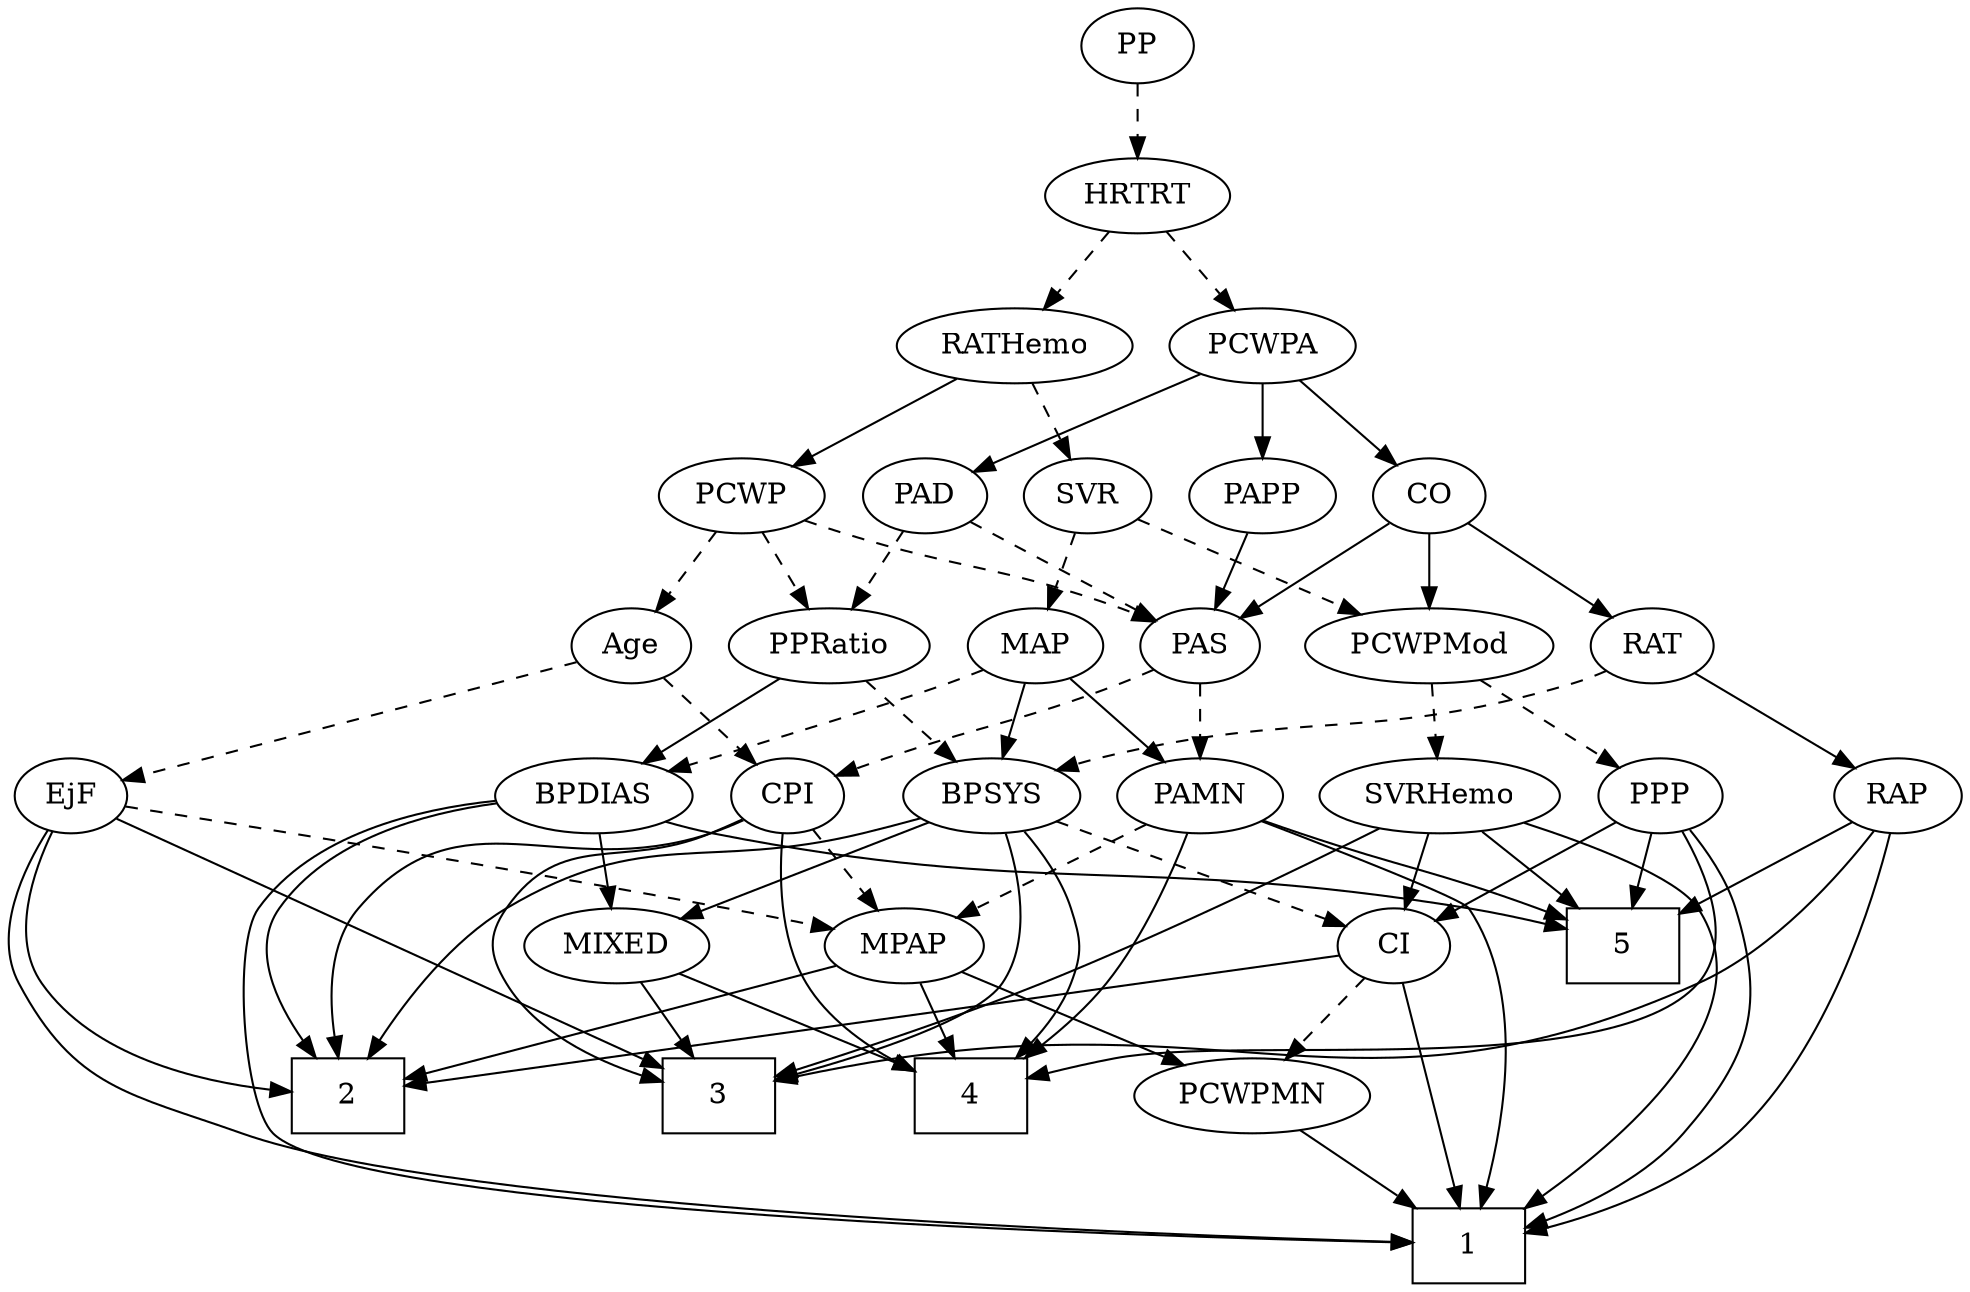 strict digraph {
	graph [bb="0,0,854.25,612"];
	node [label="\N"];
	1	[height=0.5,
		pos="222.95,18",
		shape=box,
		width=0.75];
	2	[height=0.5,
		pos="776.95,90",
		shape=box,
		width=0.75];
	3	[height=0.5,
		pos="381.95,90",
		shape=box,
		width=0.75];
	4	[height=0.5,
		pos="582.95,90",
		shape=box,
		width=0.75];
	5	[height=0.5,
		pos="140.95,162",
		shape=box,
		width=0.75];
	Age	[height=0.5,
		pos="594.95,306",
		width=0.75];
	EjF	[height=0.5,
		pos="694.95,234",
		width=0.75];
	Age -> EjF	[pos="e,676.89,247.64 612.83,292.49 628.23,281.7 650.69,265.98 668.23,253.7",
		style=dashed];
	CPI	[height=0.5,
		pos="520.95,234",
		width=0.75];
	Age -> CPI	[pos="e,535.9,249.14 579.97,290.83 569.44,280.87 555.17,267.37 543.29,256.14",
		style=dashed];
	EjF -> 1	[pos="e,250.18,19.415 721.99,232.37 757.25,229.93 817.75,219.78 845.95,180 860.01,160.16 846.32,82.651 834.95,72 792.98,32.68 387.2,21.993 \
260.53,19.603",
		style=solid];
	EjF -> 2	[pos="e,804.02,103.28 722.03,232.52 757.7,230.24 819.25,220.31 847.95,180 857.23,166.97 855.12,158.3 847.95,144 840.43,129 826.42,117.16 \
812.82,108.51",
		style=solid];
	EjF -> 3	[pos="e,409.28,104.42 676.18,220.63 647.27,201.99 589.65,166.49 536.95,144 488.91,123.5 471.43,127.33 418.79,108.01",
		style=solid];
	MPAP	[height=0.5,
		pos="694.95,162",
		width=0.97491];
	EjF -> MPAP	[pos="e,694.95,180.1 694.95,215.7 694.95,207.98 694.95,198.71 694.95,190.11",
		style=dashed];
	RAP	[height=0.5,
		pos="27.948,234",
		width=0.77632];
	RAP -> 1	[pos="e,195.74,22.314 29.098,215.99 32.174,183.67 43.302,112.96 82.948,72 110.31,43.728 154.27,30.36 185.63,24.155",
		style=solid];
	RAP -> 3	[pos="e,354.83,93.486 35.537,216.55 45.9,196.06 66.494,161.6 94.948,144 136.26,118.44 276.69,101.44 344.59,94.511",
		style=solid];
	RAP -> 5	[pos="e,113.75,179.85 47.373,220.97 63.171,211.18 85.892,197.11 104.99,185.28",
		style=solid];
	MIXED	[height=0.5,
		pos="487.95,162",
		width=1.1193];
	MIXED -> 3	[pos="e,407.74,108.03 466.24,146.67 451.93,137.22 432.88,124.63 416.51,113.82",
		style=solid];
	MIXED -> 4	[pos="e,559.82,108.04 508.09,146.15 520.75,136.83 537.34,124.61 551.68,114.04",
		style=solid];
	MPAP -> 2	[pos="e,756.99,108.04 712.34,146.15 723.06,137 737.05,125.06 749.27,114.63",
		style=solid];
	MPAP -> 4	[pos="e,610.15,108 673.62,147.67 658.13,137.99 636.8,124.66 618.72,113.36",
		style=solid];
	PCWPMN	[height=0.5,
		pos="476.95,90",
		width=1.3902];
	MPAP -> PCWPMN	[pos="e,512.91,102.55 666,151.7 629.36,139.94 565.82,119.54 522.61,105.66",
		style=solid];
	BPSYS	[height=0.5,
		pos="436.95,234",
		width=1.0471];
	BPSYS -> 2	[pos="e,774.7,108.14 465.09,221.98 471.54,219.75 478.42,217.6 484.95,216 595.68,188.83 648.46,249.37 738.95,180 758.36,165.12 767.99,138.37 \
772.67,118.07",
		style=solid];
	BPSYS -> 3	[pos="e,385.16,108.18 425.7,216.41 419.21,206.25 411.3,192.78 405.95,180 397.53,159.88 391.27,135.97 387.26,118",
		style=solid];
	BPSYS -> 4	[pos="e,577.54,108.31 466.65,222.81 488.3,214.17 517.18,199.97 536.95,180 554.35,162.42 566.61,136.91 574.08,117.7",
		style=solid];
	BPSYS -> MIXED	[pos="e,475.83,179.63 448.78,216.76 455.06,208.14 462.91,197.36 469.93,187.73",
		style=solid];
	CI	[height=0.5,
		pos="250.95,162",
		width=0.75];
	BPSYS -> CI	[pos="e,274.05,171.69 408.29,222.22 374.57,209.53 318.72,188.51 283.43,175.22",
		style=dashed];
	PAD	[height=0.5,
		pos="478.95,378",
		width=0.79437];
	PAS	[height=0.5,
		pos="345.95,306",
		width=0.75];
	PAD -> PAS	[pos="e,366.82,317.99 457.58,365.75 435.44,354.1 400.67,335.8 375.82,322.72",
		style=dashed];
	PPRatio	[height=0.5,
		pos="509.95,306",
		width=1.1013];
	PAD -> PPRatio	[pos="e,502.44,323.96 486.29,360.41 489.87,352.34 494.26,342.43 498.28,333.35",
		style=dashed];
	CO	[height=0.5,
		pos="248.95,378",
		width=0.75];
	CO -> PAS	[pos="e,328.27,319.76 266.74,364.16 281.64,353.41 303.12,337.91 319.95,325.76",
		style=solid];
	RAT	[height=0.5,
		pos="151.95,306",
		width=0.75827];
	CO -> RAT	[pos="e,169.63,319.76 231.16,364.16 216.25,353.41 194.78,337.91 177.94,325.76",
		style=solid];
	PCWPMod	[height=0.5,
		pos="248.95,306",
		width=1.4443];
	CO -> PCWPMod	[pos="e,248.95,324.1 248.95,359.7 248.95,351.98 248.95,342.71 248.95,334.11",
		style=solid];
	PAMN	[height=0.5,
		pos="343.95,234",
		width=1.011];
	PAS -> PAMN	[pos="e,344.44,252.1 345.45,287.7 345.23,279.98 344.97,270.71 344.72,262.11",
		style=dashed];
	PAS -> CPI	[pos="e,499.57,245.22 367.11,294.57 371.94,292.31 377.09,290 381.95,288 426.41,269.71 439.39,270.05 483.95,252 486.02,251.16 488.15,250.27 \
490.29,249.35",
		style=dashed];
	PAMN -> 1	[pos="e,215.91,36.28 312.71,224.51 278.29,214.44 226.27,196.89 214.95,180 187.98,139.76 201.14,80.332 212.49,46.059",
		style=solid];
	PAMN -> 4	[pos="e,555.8,100.84 357.23,217.13 374.35,197.57 405.86,164.41 438.95,144 441.36,142.51 504.32,119.54 546.18,104.33",
		style=solid];
	PAMN -> 5	[pos="e,168.18,174.63 313.55,223.82 280.82,213.76 227.32,196.8 181.95,180 180.55,179.48 179.12,178.94 177.69,178.39",
		style=solid];
	PAMN -> MPAP	[pos="e,661.12,166.84 371.41,221.92 377.45,219.75 383.86,217.64 389.95,216 481.25,191.41 591.11,175.59 650.9,168.1",
		style=dashed];
	RATHemo	[height=0.5,
		pos="434.95,450",
		width=1.3721];
	SVR	[height=0.5,
		pos="403.95,378",
		width=0.77632];
	RATHemo -> SVR	[pos="e,411.38,395.79 427.44,432.05 423.86,423.97 419.5,414.12 415.51,405.11",
		style=dashed];
	PCWP	[height=0.5,
		pos="560.95,378",
		width=0.97491];
	RATHemo -> PCWP	[pos="e,537.84,391.84 461.05,434.5 480.77,423.54 507.93,408.45 528.95,396.77",
		style=solid];
	CPI -> 2	[pos="e,781.65,108.1 541.5,222.11 546.45,219.82 551.8,217.61 556.95,216 649.4,187.04 707.3,252.16 771.95,180 786.74,163.49 786.54,137.59 \
783.5,117.97",
		style=solid];
	CPI -> 3	[pos="e,390.16,108.26 499.64,222.53 481.96,213.12 456.89,198.02 438.95,180 420.56,161.54 405.03,136.17 394.85,117.24",
		style=solid];
	CPI -> 4	[pos="e,595.31,108.33 542.56,222.91 565.9,211.51 600.71,192.88 607.95,180 618.98,160.37 610.41,135.52 600.41,117.08",
		style=solid];
	CPI -> MPAP	[pos="e,666.95,173.06 542.15,222.67 546.98,220.4 552.12,218.06 556.95,216 590.62,201.61 629.62,186.8 657.56,176.5",
		style=dashed];
	RAT -> RAP	[pos="e,48.551,246.63 131.75,293.6 111.6,282.22 80.436,264.63 57.508,251.69",
		style=solid];
	RAT -> BPSYS	[pos="e,408.51,245.93 172.51,294.15 177.46,291.86 182.81,289.64 187.95,288 274.4,260.38 301.22,275.23 388.95,252 392.15,251.15 395.45,\
250.19 398.74,249.16",
		style=dashed];
	SVR -> PCWPMod	[pos="e,279.54,320.66 381.66,366.72 376.81,364.5 371.71,362.16 366.95,360 341.01,348.21 311.79,335.09 288.93,324.85",
		style=dashed];
	MAP	[height=0.5,
		pos="421.95,306",
		width=0.84854];
	SVR -> MAP	[pos="e,417.51,324.28 408.3,360.05 410.31,352.26 412.74,342.82 414.98,334.08",
		style=dashed];
	SVRHemo	[height=0.5,
		pos="140.95,234",
		width=1.3902];
	PCWPMod -> SVRHemo	[pos="e,164.34,250.16 225.51,289.81 210.09,279.81 189.7,266.6 172.81,255.65",
		style=dashed];
	PPP	[height=0.5,
		pos="248.95,234",
		width=0.75];
	PCWPMod -> PPP	[pos="e,248.95,252.1 248.95,287.7 248.95,279.98 248.95,270.71 248.95,262.11",
		style=dashed];
	PCWPA	[height=0.5,
		pos="325.95,450",
		width=1.1555];
	PCWPA -> PAD	[pos="e,456.42,389.31 353.65,436.32 380,424.27 419.59,406.16 447.2,393.53",
		style=solid];
	PCWPA -> CO	[pos="e,264.42,393.07 308.86,433.46 298.06,423.65 283.96,410.83 272.16,400.1",
		style=solid];
	PAPP	[height=0.5,
		pos="325.95,378",
		width=0.88464];
	PCWPA -> PAPP	[pos="e,325.95,396.1 325.95,431.7 325.95,423.98 325.95,414.71 325.95,406.11",
		style=solid];
	PCWPMN -> 1	[pos="e,250.11,26.244 439.2,78.032 432.14,76.007 424.83,73.925 417.95,72 362.94,56.601 299.02,39.349 259.78,28.832",
		style=solid];
	SVRHemo -> 1	[pos="e,195.69,24.474 120.58,217.48 109.85,207.98 97.749,194.82 91.948,180 74.236,134.75 78.253,109.67 108.95,72 128.3,48.25 160.7,34.611 \
186.03,27.135",
		style=solid];
	SVRHemo -> 3	[pos="e,354.85,91.971 125.08,216.67 108.44,197.54 86.998,165.71 104.95,144 134.93,107.73 276.05,96.048 344.51,92.477",
		style=solid];
	SVRHemo -> 5	[pos="e,140.95,180.1 140.95,215.7 140.95,207.98 140.95,198.71 140.95,190.11",
		style=solid];
	SVRHemo -> CI	[pos="e,232.13,174.97 164.55,217.98 181.75,207.04 205.11,192.17 223.21,180.65",
		style=solid];
	BPDIAS	[height=0.5,
		pos="607.95,234",
		width=1.1735];
	BPDIAS -> 1	[pos="e,250.26,19.574 639.34,221.92 645.78,219.82 652.55,217.74 658.95,216 733.05,195.83 779.63,239.69 827.95,180 844.96,158.98 824.44,\
82.234 812.95,72 771.67,35.243 383.63,22.844 260.35,19.815",
		style=solid];
	BPDIAS -> 2	[pos="e,792.6,108.31 639.64,221.96 646.01,219.88 652.66,217.79 658.95,216 725.29,197.07 767.19,234.15 809.95,180 824.65,161.38 812.38,\
135.56 798.83,116.52",
		style=solid];
	BPDIAS -> 5	[pos="e,168.2,170.09 577.23,221.57 570.61,219.44 563.61,217.44 556.95,216 407.57,183.64 365.7,205.16 214.95,180 202.88,177.99 189.84,175.2 \
178.11,172.46",
		style=solid];
	BPDIAS -> MIXED	[pos="e,511.49,176.73 583.95,219 565.68,208.35 540.35,193.57 520.29,181.87",
		style=solid];
	MAP -> BPSYS	[pos="e,433.25,252.28 425.58,288.05 427.25,280.26 429.27,270.82 431.14,262.08",
		style=solid];
	MAP -> PAMN	[pos="e,360.9,250.21 405.79,290.5 395.02,280.84 380.68,267.97 368.52,257.05",
		style=solid];
	MAP -> BPDIAS	[pos="e,575.89,245.88 445.77,294.32 450.76,292.17 456.01,289.97 460.95,288 496.17,273.99 536.72,259.49 566.31,249.2",
		style=dashed];
	PP	[height=0.5,
		pos="379.95,594",
		width=0.75];
	HRTRT	[height=0.5,
		pos="379.95,522",
		width=1.1013];
	PP -> HRTRT	[pos="e,379.95,540.1 379.95,575.7 379.95,567.98 379.95,558.71 379.95,550.11",
		style=dashed];
	PPP -> 1	[pos="e,195.59,35.044 225.53,224.77 185.2,210.53 106.76,182.59 104.95,180 69.652,129.4 140.51,71.315 186.95,40.627",
		style=solid];
	PPP -> 4	[pos="e,555.77,101.37 265.89,219.86 291.56,200.55 342.48,164.59 390.95,144 452.07,118.04 472.42,127.32 535.95,108 539.29,106.98 542.74,\
105.87 546.18,104.71",
		style=solid];
	PPP -> 5	[pos="e,167.23,180.03 230.14,220.81 215.18,211.11 193.84,197.28 175.79,185.58",
		style=solid];
	PPP -> CI	[pos="e,250.46,180.1 249.44,215.7 249.66,207.98 249.93,198.71 250.17,190.11",
		style=solid];
	PPRatio -> BPSYS	[pos="e,453.1,250.49 493.75,289.46 484.01,280.13 471.45,268.09 460.62,257.7",
		style=dashed];
	PPRatio -> BPDIAS	[pos="e,587.33,249.73 530.25,290.5 544.35,280.43 563.34,266.86 579.01,255.67",
		style=solid];
	PCWP -> Age	[pos="e,586.95,323.47 569.01,360.41 573.03,352.13 577.98,341.92 582.48,332.66",
		style=dashed];
	PCWP -> PAS	[pos="e,367,317.72 534.12,366.11 528.49,363.97 522.55,361.82 516.95,360 457.9,340.78 440.26,345.34 381.95,324 380.1,323.32 378.21,322.59 \
376.33,321.81",
		style=dashed];
	PCWP -> PPRatio	[pos="e,522.07,323.63 549.12,360.76 542.84,352.14 534.98,341.36 527.96,331.73",
		style=dashed];
	CI -> 1	[pos="e,226.34,36.189 247.57,143.87 242.78,119.56 233.95,74.819 228.27,46.013",
		style=solid];
	CI -> 2	[pos="e,749.82,94.61 277.39,157.48 364.01,145.95 639.39,109.31 739.83,95.939",
		style=solid];
	CI -> PCWPMN	[pos="e,439.18,101.9 272.9,151.35 279.01,148.82 285.69,146.18 291.95,144 346.94,124.81 361.97,124.06 417.95,108 421.7,106.92 425.59,105.81 \
429.5,104.68",
		style=dashed];
	PAPP -> PAS	[pos="e,341.15,323.79 330.79,360.05 333.05,352.14 335.79,342.54 338.32,333.69",
		style=solid];
	HRTRT -> RATHemo	[pos="e,421.88,467.63 392.7,504.76 399.48,496.14 407.95,485.36 415.52,475.73",
		style=dashed];
	HRTRT -> PCWPA	[pos="e,338.78,467.63 367.42,504.76 360.77,496.14 352.46,485.36 345.02,475.73",
		style=dashed];
}
